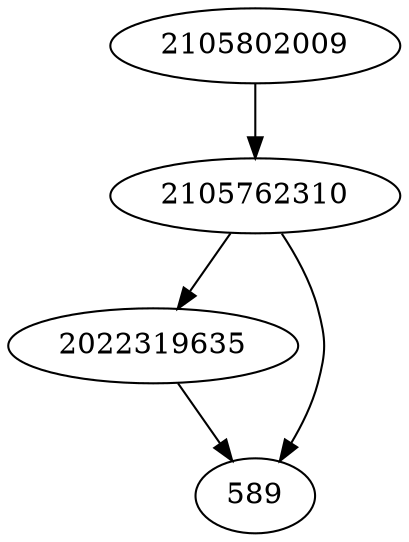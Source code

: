 strict digraph  {
2105802009;
2022319635;
589;
2105762310;
2105802009 -> 2105762310;
2022319635 -> 589;
2105762310 -> 589;
2105762310 -> 2022319635;
}
